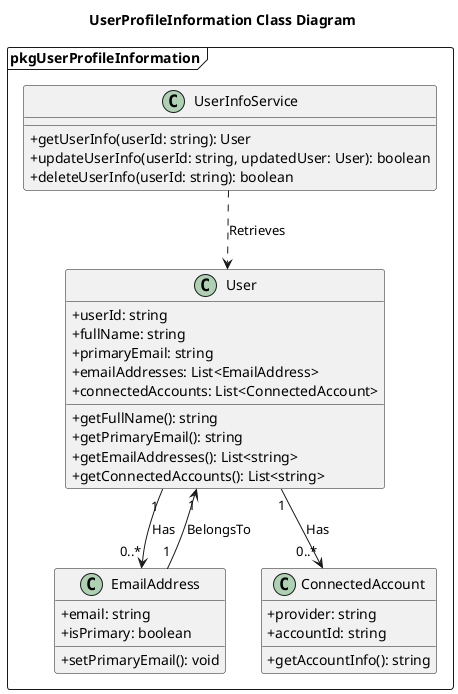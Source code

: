 @startuml UserProfileInformation
Title UserProfileInformation Class Diagram
skinparam classAttributeIconSize 0
package pkgUserProfileInformation <<Frame>>{
    ' Lớp đại diện cho người dùng
    class User {
      + userId: string
      + fullName: string
      + primaryEmail: string
      + emailAddresses: List<EmailAddress>
      + connectedAccounts: List<ConnectedAccount>
      + getFullName(): string
      + getPrimaryEmail(): string
      + getEmailAddresses(): List<string>
      + getConnectedAccounts(): List<string>
    }

    ' Lớp đại diện cho địa chỉ email
    class EmailAddress {
      + email: string
      + isPrimary: boolean
      + setPrimaryEmail(): void
    }

    ' Lớp đại diện cho tài khoản kết nối
    class ConnectedAccount {
      + provider: string
      + accountId: string
      + getAccountInfo(): string
    }

    ' Lớp lấy thông tin người dùng từ API hoặc cơ sở dữ liệu
    class UserInfoService {
      + getUserInfo(userId: string): User
      + updateUserInfo(userId: string, updatedUser: User): boolean
      + deleteUserInfo(userId: string): boolean
    }

    ' Quan hệ giữa các lớp
    UserInfoService  ..> User : Retrieves
    User "1" --> "0..*" EmailAddress : Has
    User "1" --> "0..*" ConnectedAccount : Has
    EmailAddress "1" --> "1" User : BelongsTo
}
@enduml
